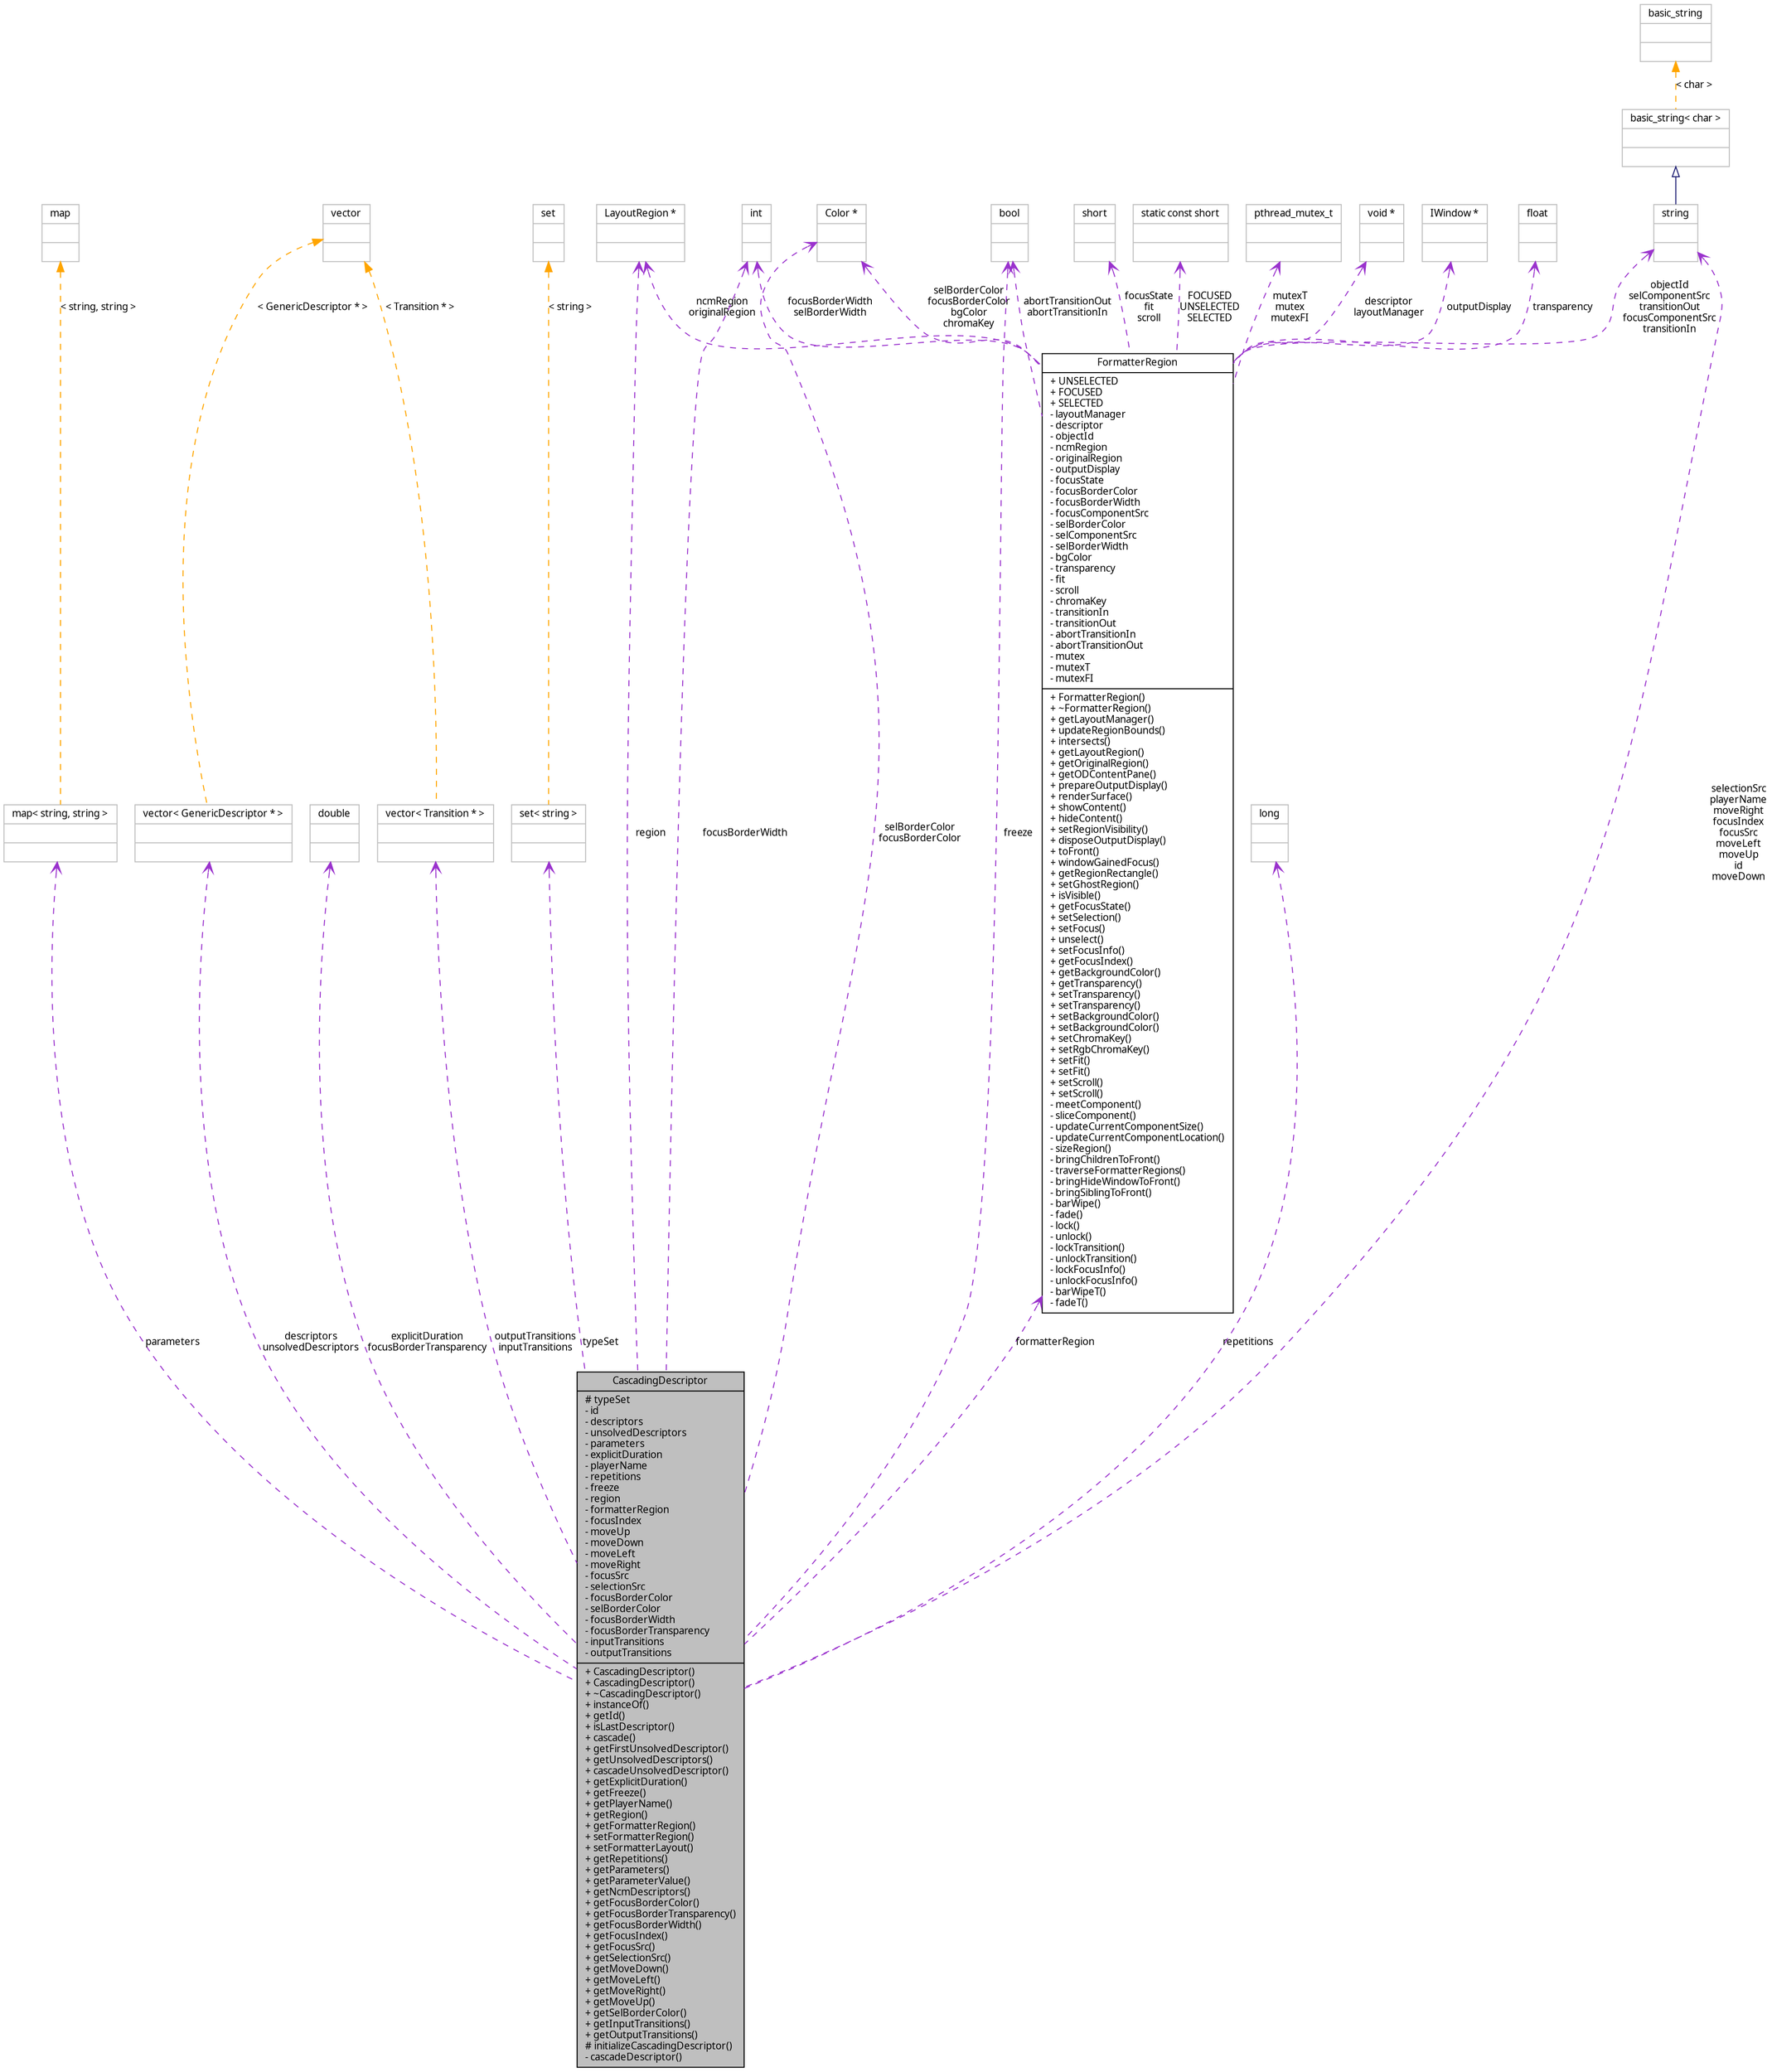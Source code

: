 digraph G
{
  edge [fontname="FreeSans.ttf",fontsize=10,labelfontname="FreeSans.ttf",labelfontsize=10];
  node [fontname="FreeSans.ttf",fontsize=10,shape=record];
  Node1 [label="{CascadingDescriptor\n|# typeSet\l- id\l- descriptors\l- unsolvedDescriptors\l- parameters\l- explicitDuration\l- playerName\l- repetitions\l- freeze\l- region\l- formatterRegion\l- focusIndex\l- moveUp\l- moveDown\l- moveLeft\l- moveRight\l- focusSrc\l- selectionSrc\l- focusBorderColor\l- selBorderColor\l- focusBorderWidth\l- focusBorderTransparency\l- inputTransitions\l- outputTransitions\l|+ CascadingDescriptor()\l+ CascadingDescriptor()\l+ ~CascadingDescriptor()\l+ instanceOf()\l+ getId()\l+ isLastDescriptor()\l+ cascade()\l+ getFirstUnsolvedDescriptor()\l+ getUnsolvedDescriptors()\l+ cascadeUnsolvedDescriptor()\l+ getExplicitDuration()\l+ getFreeze()\l+ getPlayerName()\l+ getRegion()\l+ getFormatterRegion()\l+ setFormatterRegion()\l+ setFormatterLayout()\l+ getRepetitions()\l+ getParameters()\l+ getParameterValue()\l+ getNcmDescriptors()\l+ getFocusBorderColor()\l+ getFocusBorderTransparency()\l+ getFocusBorderWidth()\l+ getFocusIndex()\l+ getFocusSrc()\l+ getSelectionSrc()\l+ getMoveDown()\l+ getMoveLeft()\l+ getMoveRight()\l+ getMoveUp()\l+ getSelBorderColor()\l+ getInputTransitions()\l+ getOutputTransitions()\l# initializeCascadingDescriptor()\l- cascadeDescriptor()\l}",height=0.2,width=0.4,color="black", fillcolor="grey75", style="filled" fontcolor="black"];
  Node2 -> Node1 [dir=back,color="darkorchid3",fontsize=10,style="dashed",label="parameters",arrowtail="open",fontname="FreeSans.ttf"];
  Node2 [label="{map\< string, string \>\n||}",height=0.2,width=0.4,color="grey75", fillcolor="white", style="filled"];
  Node3 -> Node2 [dir=back,color="orange",fontsize=10,style="dashed",label="\< string, string \>",fontname="FreeSans.ttf"];
  Node3 [label="{map\n||}",height=0.2,width=0.4,color="grey75", fillcolor="white", style="filled",tooltip="STL class."];
  Node4 -> Node1 [dir=back,color="darkorchid3",fontsize=10,style="dashed",label="descriptors\nunsolvedDescriptors",arrowtail="open",fontname="FreeSans.ttf"];
  Node4 [label="{vector\< GenericDescriptor * \>\n||}",height=0.2,width=0.4,color="grey75", fillcolor="white", style="filled"];
  Node5 -> Node4 [dir=back,color="orange",fontsize=10,style="dashed",label="\< GenericDescriptor * \>",fontname="FreeSans.ttf"];
  Node5 [label="{vector\n||}",height=0.2,width=0.4,color="grey75", fillcolor="white", style="filled",tooltip="STL class."];
  Node6 -> Node1 [dir=back,color="darkorchid3",fontsize=10,style="dashed",label="explicitDuration\nfocusBorderTransparency",arrowtail="open",fontname="FreeSans.ttf"];
  Node6 [label="{double\n||}",height=0.2,width=0.4,color="grey75", fillcolor="white", style="filled"];
  Node7 -> Node1 [dir=back,color="darkorchid3",fontsize=10,style="dashed",label="region",arrowtail="open",fontname="FreeSans.ttf"];
  Node7 [label="{LayoutRegion *\n||}",height=0.2,width=0.4,color="grey75", fillcolor="white", style="filled"];
  Node8 -> Node1 [dir=back,color="darkorchid3",fontsize=10,style="dashed",label="typeSet",arrowtail="open",fontname="FreeSans.ttf"];
  Node8 [label="{set\< string \>\n||}",height=0.2,width=0.4,color="grey75", fillcolor="white", style="filled"];
  Node9 -> Node8 [dir=back,color="orange",fontsize=10,style="dashed",label="\< string \>",fontname="FreeSans.ttf"];
  Node9 [label="{set\n||}",height=0.2,width=0.4,color="grey75", fillcolor="white", style="filled",tooltip="STL class."];
  Node10 -> Node1 [dir=back,color="darkorchid3",fontsize=10,style="dashed",label="outputTransitions\ninputTransitions",arrowtail="open",fontname="FreeSans.ttf"];
  Node10 [label="{vector\< Transition * \>\n||}",height=0.2,width=0.4,color="grey75", fillcolor="white", style="filled"];
  Node5 -> Node10 [dir=back,color="orange",fontsize=10,style="dashed",label="\< Transition * \>",fontname="FreeSans.ttf"];
  Node11 -> Node1 [dir=back,color="darkorchid3",fontsize=10,style="dashed",label="focusBorderWidth",arrowtail="open",fontname="FreeSans.ttf"];
  Node11 [label="{int\n||}",height=0.2,width=0.4,color="grey75", fillcolor="white", style="filled"];
  Node12 -> Node1 [dir=back,color="darkorchid3",fontsize=10,style="dashed",label="selBorderColor\nfocusBorderColor",arrowtail="open",fontname="FreeSans.ttf"];
  Node12 [label="{Color *\n||}",height=0.2,width=0.4,color="grey75", fillcolor="white", style="filled"];
  Node13 -> Node1 [dir=back,color="darkorchid3",fontsize=10,style="dashed",label="freeze",arrowtail="open",fontname="FreeSans.ttf"];
  Node13 [label="{bool\n||}",height=0.2,width=0.4,color="grey75", fillcolor="white", style="filled"];
  Node14 -> Node1 [dir=back,color="darkorchid3",fontsize=10,style="dashed",label="selectionSrc\nplayerName\nmoveRight\nfocusIndex\nfocusSrc\nmoveLeft\nmoveUp\nid\nmoveDown",arrowtail="open",fontname="FreeSans.ttf"];
  Node14 [label="{string\n||}",height=0.2,width=0.4,color="grey75", fillcolor="white", style="filled",tooltip="STL class."];
  Node15 -> Node14 [dir=back,color="midnightblue",fontsize=10,style="solid",arrowtail="empty",fontname="FreeSans.ttf"];
  Node15 [label="{basic_string\< char \>\n||}",height=0.2,width=0.4,color="grey75", fillcolor="white", style="filled"];
  Node16 -> Node15 [dir=back,color="orange",fontsize=10,style="dashed",label="\< char \>",fontname="FreeSans.ttf"];
  Node16 [label="{basic_string\n||}",height=0.2,width=0.4,color="grey75", fillcolor="white", style="filled",tooltip="STL class."];
  Node17 -> Node1 [dir=back,color="darkorchid3",fontsize=10,style="dashed",label="repetitions",arrowtail="open",fontname="FreeSans.ttf"];
  Node17 [label="{long\n||}",height=0.2,width=0.4,color="grey75", fillcolor="white", style="filled"];
  Node18 -> Node1 [dir=back,color="darkorchid3",fontsize=10,style="dashed",label="formatterRegion",arrowtail="open",fontname="FreeSans.ttf"];
  Node18 [label="{FormatterRegion\n|+ UNSELECTED\l+ FOCUSED\l+ SELECTED\l- layoutManager\l- descriptor\l- objectId\l- ncmRegion\l- originalRegion\l- outputDisplay\l- focusState\l- focusBorderColor\l- focusBorderWidth\l- focusComponentSrc\l- selBorderColor\l- selComponentSrc\l- selBorderWidth\l- bgColor\l- transparency\l- fit\l- scroll\l- chromaKey\l- transitionIn\l- transitionOut\l- abortTransitionIn\l- abortTransitionOut\l- mutex\l- mutexT\l- mutexFI\l|+ FormatterRegion()\l+ ~FormatterRegion()\l+ getLayoutManager()\l+ updateRegionBounds()\l+ intersects()\l+ getLayoutRegion()\l+ getOriginalRegion()\l+ getODContentPane()\l+ prepareOutputDisplay()\l+ renderSurface()\l+ showContent()\l+ hideContent()\l+ setRegionVisibility()\l+ disposeOutputDisplay()\l+ toFront()\l+ windowGainedFocus()\l+ getRegionRectangle()\l+ setGhostRegion()\l+ isVisible()\l+ getFocusState()\l+ setSelection()\l+ setFocus()\l+ unselect()\l+ setFocusInfo()\l+ getFocusIndex()\l+ getBackgroundColor()\l+ getTransparency()\l+ setTransparency()\l+ setTransparency()\l+ setBackgroundColor()\l+ setBackgroundColor()\l+ setChromaKey()\l+ setRgbChromaKey()\l+ setFit()\l+ setFit()\l+ setScroll()\l+ setScroll()\l- meetComponent()\l- sliceComponent()\l- updateCurrentComponentSize()\l- updateCurrentComponentLocation()\l- sizeRegion()\l- bringChildrenToFront()\l- traverseFormatterRegions()\l- bringHideWindowToFront()\l- bringSiblingToFront()\l- barWipe()\l- fade()\l- lock()\l- unlock()\l- lockTransition()\l- unlockTransition()\l- lockFocusInfo()\l- unlockFocusInfo()\l- barWipeT()\l- fadeT()\l}",height=0.2,width=0.4,color="black", fillcolor="white", style="filled",URL="$classbr_1_1pucrio_1_1telemidia_1_1ginga_1_1ncl_1_1model_1_1presentation_1_1FormatterRegion.html"];
  Node19 -> Node18 [dir=back,color="darkorchid3",fontsize=10,style="dashed",label="outputDisplay",arrowtail="open",fontname="FreeSans.ttf"];
  Node19 [label="{IWindow *\n||}",height=0.2,width=0.4,color="grey75", fillcolor="white", style="filled"];
  Node7 -> Node18 [dir=back,color="darkorchid3",fontsize=10,style="dashed",label="ncmRegion\noriginalRegion",arrowtail="open",fontname="FreeSans.ttf"];
  Node20 -> Node18 [dir=back,color="darkorchid3",fontsize=10,style="dashed",label="transparency",arrowtail="open",fontname="FreeSans.ttf"];
  Node20 [label="{float\n||}",height=0.2,width=0.4,color="grey75", fillcolor="white", style="filled"];
  Node21 -> Node18 [dir=back,color="darkorchid3",fontsize=10,style="dashed",label="focusState\nfit\nscroll",arrowtail="open",fontname="FreeSans.ttf"];
  Node21 [label="{short\n||}",height=0.2,width=0.4,color="grey75", fillcolor="white", style="filled"];
  Node22 -> Node18 [dir=back,color="darkorchid3",fontsize=10,style="dashed",label="FOCUSED\nUNSELECTED\nSELECTED",arrowtail="open",fontname="FreeSans.ttf"];
  Node22 [label="{static const short\n||}",height=0.2,width=0.4,color="grey75", fillcolor="white", style="filled"];
  Node23 -> Node18 [dir=back,color="darkorchid3",fontsize=10,style="dashed",label="mutexT\nmutex\nmutexFI",arrowtail="open",fontname="FreeSans.ttf"];
  Node23 [label="{pthread_mutex_t\n||}",height=0.2,width=0.4,color="grey75", fillcolor="white", style="filled"];
  Node11 -> Node18 [dir=back,color="darkorchid3",fontsize=10,style="dashed",label="focusBorderWidth\nselBorderWidth",arrowtail="open",fontname="FreeSans.ttf"];
  Node12 -> Node18 [dir=back,color="darkorchid3",fontsize=10,style="dashed",label="selBorderColor\nfocusBorderColor\nbgColor\nchromaKey",arrowtail="open",fontname="FreeSans.ttf"];
  Node13 -> Node18 [dir=back,color="darkorchid3",fontsize=10,style="dashed",label="abortTransitionOut\nabortTransitionIn",arrowtail="open",fontname="FreeSans.ttf"];
  Node14 -> Node18 [dir=back,color="darkorchid3",fontsize=10,style="dashed",label="objectId\nselComponentSrc\ntransitionOut\nfocusComponentSrc\ntransitionIn",arrowtail="open",fontname="FreeSans.ttf"];
  Node24 -> Node18 [dir=back,color="darkorchid3",fontsize=10,style="dashed",label="descriptor\nlayoutManager",arrowtail="open",fontname="FreeSans.ttf"];
  Node24 [label="{void *\n||}",height=0.2,width=0.4,color="grey75", fillcolor="white", style="filled"];
}
